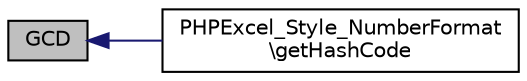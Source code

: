digraph "GCD"
{
  edge [fontname="Helvetica",fontsize="10",labelfontname="Helvetica",labelfontsize="10"];
  node [fontname="Helvetica",fontsize="10",shape=record];
  rankdir="LR";
  Node49 [label="GCD",height=0.2,width=0.4,color="black", fillcolor="grey75", style="filled", fontcolor="black"];
  Node49 -> Node50 [dir="back",color="midnightblue",fontsize="10",style="solid",fontname="Helvetica"];
  Node50 [label="PHPExcel_Style_NumberFormat\l\\getHashCode",height=0.2,width=0.4,color="black", fillcolor="white", style="filled",URL="$class_p_h_p_excel___style___number_format.html#a565572289c60df45d1198602c6f93a8a"];
}
